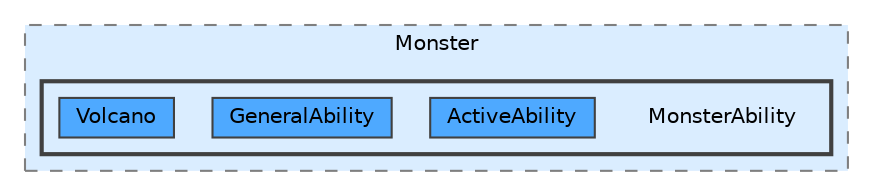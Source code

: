 digraph "Q:/IdleWave/Projet/Assets/Scripts/RogueGenesia/Survival/Monster/MonsterAbility"
{
 // LATEX_PDF_SIZE
  bgcolor="transparent";
  edge [fontname=Helvetica,fontsize=10,labelfontname=Helvetica,labelfontsize=10];
  node [fontname=Helvetica,fontsize=10,shape=box,height=0.2,width=0.4];
  compound=true
  subgraph clusterdir_ccbd096adcf674e78017a5a4f754a02b {
    graph [ bgcolor="#daedff", pencolor="grey50", label="Monster", fontname=Helvetica,fontsize=10 style="filled,dashed", URL="dir_ccbd096adcf674e78017a5a4f754a02b.html",tooltip=""]
  subgraph clusterdir_538f032d2ef2b6f8ce104697cb66795e {
    graph [ bgcolor="#daedff", pencolor="grey25", label="", fontname=Helvetica,fontsize=10 style="filled,bold", URL="dir_538f032d2ef2b6f8ce104697cb66795e.html",tooltip=""]
    dir_538f032d2ef2b6f8ce104697cb66795e [shape=plaintext, label="MonsterAbility"];
  dir_af775dc20f44409bdfaddfdc18a8a3b0 [label="ActiveAbility", fillcolor="#4ea9ff", color="grey25", style="filled", URL="dir_af775dc20f44409bdfaddfdc18a8a3b0.html",tooltip=""];
  dir_788c42c405973d98c2f3d37f79352838 [label="GeneralAbility", fillcolor="#4ea9ff", color="grey25", style="filled", URL="dir_788c42c405973d98c2f3d37f79352838.html",tooltip=""];
  dir_dd28549866d856cd7d5b0e71e1d43761 [label="Volcano", fillcolor="#4ea9ff", color="grey25", style="filled", URL="dir_dd28549866d856cd7d5b0e71e1d43761.html",tooltip=""];
  }
  }
}
